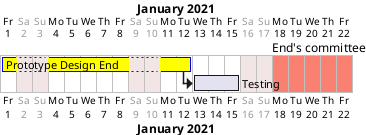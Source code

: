 @startgantt
printscale daily
saturday are closed
sunday are closed
' 2021-01-05 is closed

Project starts 2021-01-01
[Prototype Design End] as [TASK1] lasts 8 days
[TASK1] is colored in Yellow/Blue
[Testing] lasts 3 days
[TASK1] -> [Testing]

2021-01-18 to 2021-01-22 are named [End's committee]
2021-01-18 to 2021-01-22 are colored in salmon
@endgantt